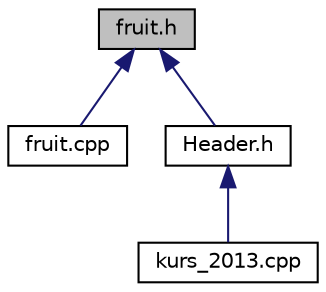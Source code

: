 digraph "fruit.h"
{
  edge [fontname="Helvetica",fontsize="10",labelfontname="Helvetica",labelfontsize="10"];
  node [fontname="Helvetica",fontsize="10",shape=record];
  Node1 [label="fruit.h",height=0.2,width=0.4,color="black", fillcolor="grey75", style="filled" fontcolor="black"];
  Node1 -> Node2 [dir="back",color="midnightblue",fontsize="10",style="solid",fontname="Helvetica"];
  Node2 [label="fruit.cpp",height=0.2,width=0.4,color="black", fillcolor="white", style="filled",URL="$fruit_8cpp.html"];
  Node1 -> Node3 [dir="back",color="midnightblue",fontsize="10",style="solid",fontname="Helvetica"];
  Node3 [label="Header.h",height=0.2,width=0.4,color="black", fillcolor="white", style="filled",URL="$_header_8h.html"];
  Node3 -> Node4 [dir="back",color="midnightblue",fontsize="10",style="solid",fontname="Helvetica"];
  Node4 [label="kurs_2013.cpp",height=0.2,width=0.4,color="black", fillcolor="white", style="filled",URL="$kurs__2013_8cpp.html"];
}
